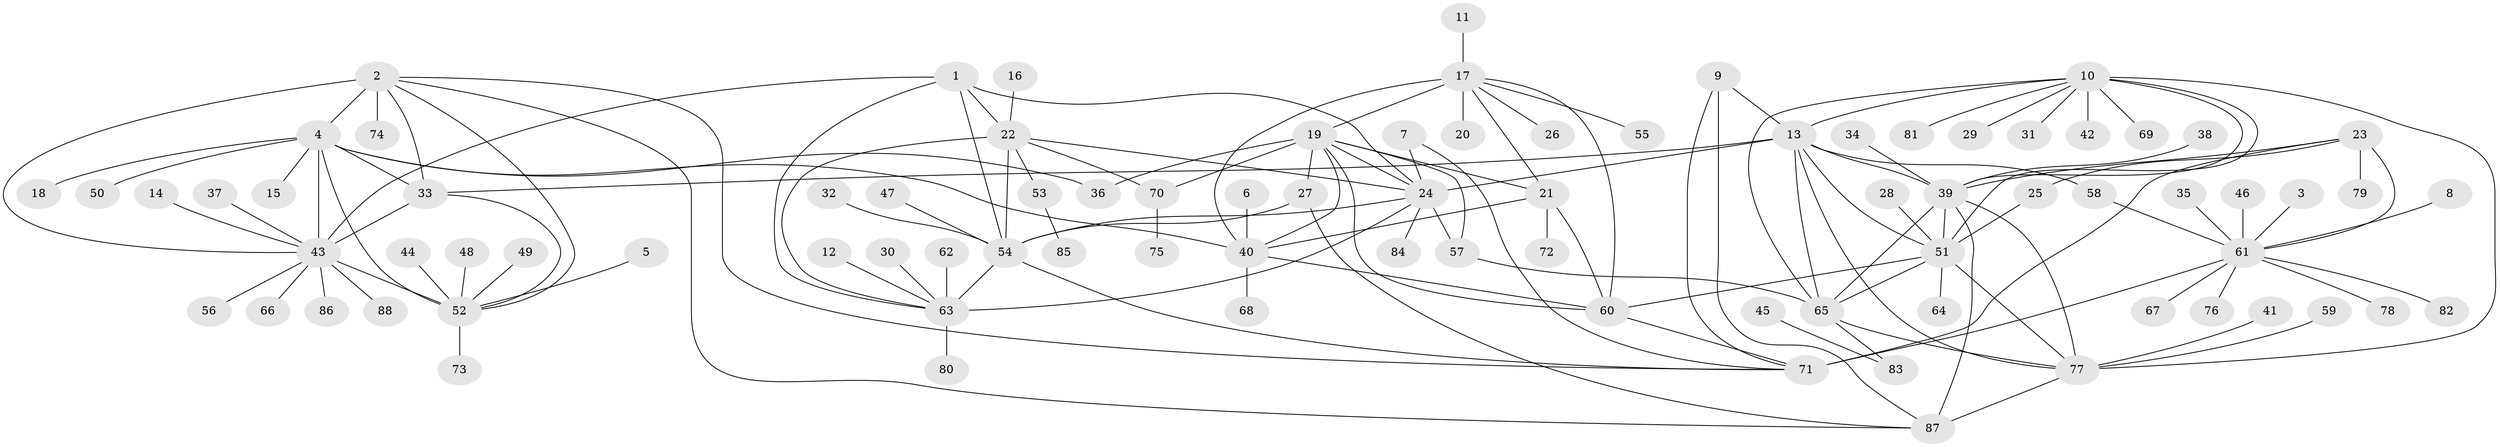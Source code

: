 // original degree distribution, {12: 0.03424657534246575, 7: 0.02054794520547945, 10: 0.0410958904109589, 8: 0.0410958904109589, 11: 0.0273972602739726, 9: 0.0547945205479452, 6: 0.0136986301369863, 13: 0.00684931506849315, 1: 0.5684931506849316, 2: 0.1232876712328767, 3: 0.04794520547945205, 4: 0.00684931506849315, 5: 0.0136986301369863}
// Generated by graph-tools (version 1.1) at 2025/37/03/04/25 23:37:45]
// undirected, 88 vertices, 135 edges
graph export_dot {
  node [color=gray90,style=filled];
  1;
  2;
  3;
  4;
  5;
  6;
  7;
  8;
  9;
  10;
  11;
  12;
  13;
  14;
  15;
  16;
  17;
  18;
  19;
  20;
  21;
  22;
  23;
  24;
  25;
  26;
  27;
  28;
  29;
  30;
  31;
  32;
  33;
  34;
  35;
  36;
  37;
  38;
  39;
  40;
  41;
  42;
  43;
  44;
  45;
  46;
  47;
  48;
  49;
  50;
  51;
  52;
  53;
  54;
  55;
  56;
  57;
  58;
  59;
  60;
  61;
  62;
  63;
  64;
  65;
  66;
  67;
  68;
  69;
  70;
  71;
  72;
  73;
  74;
  75;
  76;
  77;
  78;
  79;
  80;
  81;
  82;
  83;
  84;
  85;
  86;
  87;
  88;
  1 -- 22 [weight=1.0];
  1 -- 24 [weight=1.0];
  1 -- 43 [weight=1.0];
  1 -- 54 [weight=2.0];
  1 -- 63 [weight=2.0];
  2 -- 4 [weight=2.0];
  2 -- 33 [weight=1.0];
  2 -- 43 [weight=2.0];
  2 -- 52 [weight=1.0];
  2 -- 71 [weight=1.0];
  2 -- 74 [weight=1.0];
  2 -- 87 [weight=1.0];
  3 -- 61 [weight=1.0];
  4 -- 15 [weight=1.0];
  4 -- 18 [weight=1.0];
  4 -- 33 [weight=2.0];
  4 -- 36 [weight=1.0];
  4 -- 40 [weight=1.0];
  4 -- 43 [weight=4.0];
  4 -- 50 [weight=1.0];
  4 -- 52 [weight=2.0];
  5 -- 52 [weight=1.0];
  6 -- 40 [weight=1.0];
  7 -- 24 [weight=1.0];
  7 -- 71 [weight=1.0];
  8 -- 61 [weight=1.0];
  9 -- 13 [weight=1.0];
  9 -- 71 [weight=1.0];
  9 -- 87 [weight=1.0];
  10 -- 13 [weight=1.0];
  10 -- 29 [weight=1.0];
  10 -- 31 [weight=1.0];
  10 -- 39 [weight=1.0];
  10 -- 42 [weight=1.0];
  10 -- 51 [weight=1.0];
  10 -- 65 [weight=1.0];
  10 -- 69 [weight=1.0];
  10 -- 77 [weight=2.0];
  10 -- 81 [weight=1.0];
  11 -- 17 [weight=1.0];
  12 -- 63 [weight=1.0];
  13 -- 24 [weight=1.0];
  13 -- 33 [weight=1.0];
  13 -- 39 [weight=1.0];
  13 -- 51 [weight=1.0];
  13 -- 58 [weight=1.0];
  13 -- 65 [weight=1.0];
  13 -- 77 [weight=2.0];
  14 -- 43 [weight=1.0];
  16 -- 22 [weight=1.0];
  17 -- 19 [weight=2.0];
  17 -- 20 [weight=1.0];
  17 -- 21 [weight=2.0];
  17 -- 26 [weight=1.0];
  17 -- 40 [weight=4.0];
  17 -- 55 [weight=1.0];
  17 -- 60 [weight=2.0];
  19 -- 21 [weight=1.0];
  19 -- 24 [weight=1.0];
  19 -- 27 [weight=1.0];
  19 -- 36 [weight=1.0];
  19 -- 40 [weight=2.0];
  19 -- 57 [weight=1.0];
  19 -- 60 [weight=1.0];
  19 -- 70 [weight=2.0];
  21 -- 40 [weight=2.0];
  21 -- 60 [weight=1.0];
  21 -- 72 [weight=1.0];
  22 -- 24 [weight=1.0];
  22 -- 53 [weight=1.0];
  22 -- 54 [weight=2.0];
  22 -- 63 [weight=2.0];
  22 -- 70 [weight=1.0];
  23 -- 25 [weight=1.0];
  23 -- 39 [weight=1.0];
  23 -- 61 [weight=6.0];
  23 -- 71 [weight=4.0];
  23 -- 79 [weight=1.0];
  24 -- 54 [weight=2.0];
  24 -- 57 [weight=1.0];
  24 -- 63 [weight=2.0];
  24 -- 84 [weight=1.0];
  25 -- 51 [weight=1.0];
  27 -- 54 [weight=1.0];
  27 -- 87 [weight=1.0];
  28 -- 51 [weight=1.0];
  30 -- 63 [weight=1.0];
  32 -- 54 [weight=1.0];
  33 -- 43 [weight=2.0];
  33 -- 52 [weight=1.0];
  34 -- 39 [weight=1.0];
  35 -- 61 [weight=1.0];
  37 -- 43 [weight=1.0];
  38 -- 39 [weight=1.0];
  39 -- 51 [weight=1.0];
  39 -- 65 [weight=1.0];
  39 -- 77 [weight=2.0];
  39 -- 87 [weight=1.0];
  40 -- 60 [weight=2.0];
  40 -- 68 [weight=1.0];
  41 -- 77 [weight=1.0];
  43 -- 52 [weight=2.0];
  43 -- 56 [weight=1.0];
  43 -- 66 [weight=1.0];
  43 -- 86 [weight=1.0];
  43 -- 88 [weight=1.0];
  44 -- 52 [weight=1.0];
  45 -- 83 [weight=1.0];
  46 -- 61 [weight=1.0];
  47 -- 54 [weight=1.0];
  48 -- 52 [weight=1.0];
  49 -- 52 [weight=1.0];
  51 -- 60 [weight=1.0];
  51 -- 64 [weight=1.0];
  51 -- 65 [weight=1.0];
  51 -- 77 [weight=2.0];
  52 -- 73 [weight=1.0];
  53 -- 85 [weight=1.0];
  54 -- 63 [weight=4.0];
  54 -- 71 [weight=1.0];
  57 -- 65 [weight=1.0];
  58 -- 61 [weight=1.0];
  59 -- 77 [weight=1.0];
  60 -- 71 [weight=1.0];
  61 -- 67 [weight=1.0];
  61 -- 71 [weight=6.0];
  61 -- 76 [weight=1.0];
  61 -- 78 [weight=1.0];
  61 -- 82 [weight=1.0];
  62 -- 63 [weight=1.0];
  63 -- 80 [weight=1.0];
  65 -- 77 [weight=2.0];
  65 -- 83 [weight=1.0];
  70 -- 75 [weight=1.0];
  77 -- 87 [weight=2.0];
}
